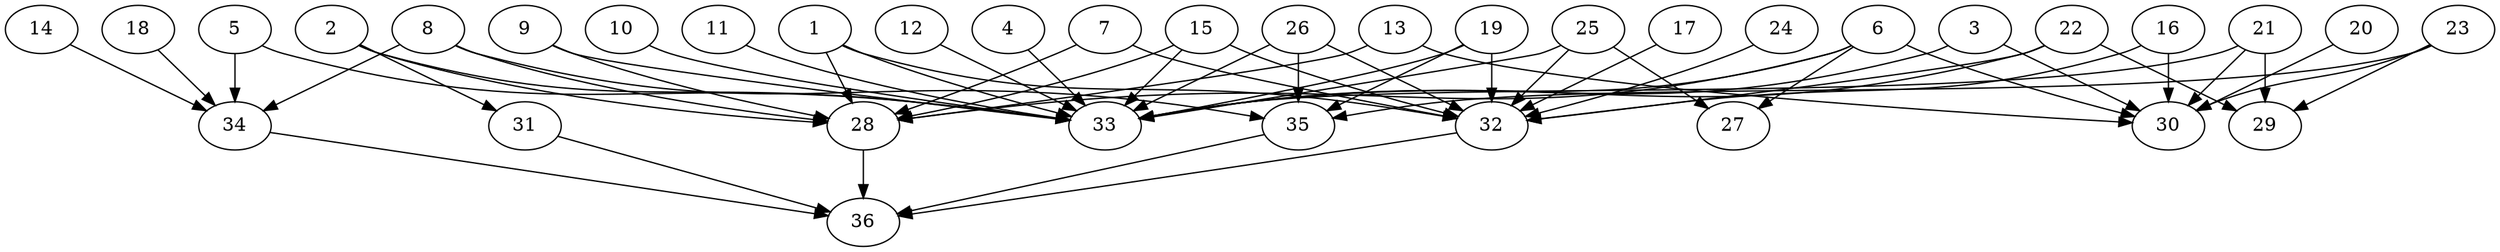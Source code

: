 // DAG (tier=3-complex, mode=data, n=36, ccr=0.542, fat=0.790, density=0.628, regular=0.247, jump=0.335, mindata=4194304, maxdata=33554432)
// DAG automatically generated by daggen at Sun Aug 24 16:33:35 2025
// /home/ermia/Project/Environments/daggen/bin/daggen --dot --ccr 0.542 --fat 0.790 --regular 0.247 --density 0.628 --jump 0.335 --mindata 4194304 --maxdata 33554432 -n 36 
digraph G {
  1 [size="14366203492408754176000", alpha="0.00", expect_size="7183101746204377088000"]
  1 -> 28 [size ="4727715450060800"]
  1 -> 32 [size ="4727715450060800"]
  1 -> 33 [size ="4727715450060800"]
  2 [size="511300740656569408", alpha="0.01", expect_size="255650370328284704"]
  2 -> 28 [size ="798423817125888"]
  2 -> 31 [size ="798423817125888"]
  2 -> 33 [size ="798423817125888"]
  3 [size="245774353461318560", alpha="0.17", expect_size="122887176730659280"]
  3 -> 30 [size ="4561912935219200"]
  3 -> 33 [size ="4561912935219200"]
  4 [size="27554291193393671307264", alpha="0.15", expect_size="13777145596696835653632"]
  4 -> 33 [size ="7298206534729728"]
  5 [size="255324585921413888", alpha="0.19", expect_size="127662292960706944"]
  5 -> 33 [size ="5327947229560832"]
  5 -> 34 [size ="5327947229560832"]
  6 [size="5350119333311807488000", alpha="0.13", expect_size="2675059666655903744000"]
  6 -> 27 [size ="2447178412851200"]
  6 -> 28 [size ="2447178412851200"]
  6 -> 30 [size ="2447178412851200"]
  6 -> 33 [size ="2447178412851200"]
  7 [size="10545182642469339136000", alpha="0.12", expect_size="5272591321234669568000"]
  7 -> 28 [size ="3847034293452800"]
  7 -> 32 [size ="3847034293452800"]
  8 [size="3305370801941514289152", alpha="0.01", expect_size="1652685400970757144576"]
  8 -> 28 [size ="1775157035139072"]
  8 -> 34 [size ="1775157035139072"]
  8 -> 35 [size ="1775157035139072"]
  9 [size="10970313265859920920576", alpha="0.16", expect_size="5485156632929960460288"]
  9 -> 28 [size ="3949747563921408"]
  9 -> 33 [size ="3949747563921408"]
  10 [size="62843071828701760", alpha="0.01", expect_size="31421535914350880"]
  10 -> 33 [size ="1818865172480000"]
  11 [size="56849693721754240", alpha="0.04", expect_size="28424846860877120"]
  11 -> 33 [size ="1311978593189888"]
  12 [size="21556540430362308608", alpha="0.13", expect_size="10778270215181154304"]
  12 -> 33 [size ="7849623997644800"]
  13 [size="65780276912500000", alpha="0.00", expect_size="32890138456250000"]
  13 -> 28 [size ="3355443200000000"]
  13 -> 30 [size ="3355443200000000"]
  14 [size="108061057000647216", alpha="0.03", expect_size="54030528500323608"]
  14 -> 34 [size ="3416112968499200"]
  15 [size="13701027042749136896", alpha="0.04", expect_size="6850513521374568448"]
  15 -> 28 [size ="6571971890380800"]
  15 -> 32 [size ="6571971890380800"]
  15 -> 33 [size ="6571971890380800"]
  16 [size="20968170959618059534336", alpha="0.08", expect_size="10484085479809029767168"]
  16 -> 30 [size ="6083175595900928"]
  16 -> 32 [size ="6083175595900928"]
  17 [size="5061487845634904064", alpha="0.20", expect_size="2530743922817452032"]
  17 -> 32 [size ="4017016549670912"]
  18 [size="76716336766179776", alpha="0.02", expect_size="38358168383089888"]
  18 -> 34 [size ="6026832461692928"]
  19 [size="14980849289003640832", alpha="0.13", expect_size="7490424644501820416"]
  19 -> 32 [size ="5078926636351488"]
  19 -> 33 [size ="5078926636351488"]
  19 -> 35 [size ="5078926636351488"]
  20 [size="19257934971866315751424", alpha="0.06", expect_size="9628967485933157875712"]
  20 -> 30 [size ="5747731393937408"]
  21 [size="117594844705259968", alpha="0.19", expect_size="58797422352629984"]
  21 -> 29 [size ="2006531176398848"]
  21 -> 30 [size ="2006531176398848"]
  21 -> 33 [size ="2006531176398848"]
  22 [size="4519222736011708416", alpha="0.03", expect_size="2259611368005854208"]
  22 -> 29 [size ="1513911849320448"]
  22 -> 32 [size ="1513911849320448"]
  22 -> 33 [size ="1513911849320448"]
  23 [size="10385514725208080384", alpha="0.08", expect_size="5192757362604040192"]
  23 -> 29 [size ="3699728457924608"]
  23 -> 30 [size ="3699728457924608"]
  23 -> 35 [size ="3699728457924608"]
  24 [size="1406662796108955123712", alpha="0.17", expect_size="703331398054477561856"]
  24 -> 32 [size ="1004345923469312"]
  25 [size="3509747228524158464", alpha="0.14", expect_size="1754873614262079232"]
  25 -> 27 [size ="7824496601858048"]
  25 -> 32 [size ="7824496601858048"]
  25 -> 33 [size ="7824496601858048"]
  26 [size="373526761209056985088", alpha="0.16", expect_size="186763380604528492544"]
  26 -> 32 [size ="414926464090112"]
  26 -> 33 [size ="414926464090112"]
  26 -> 35 [size ="414926464090112"]
  27 [size="72727115579807440", alpha="0.12", expect_size="36363557789903720"]
  28 [size="1576604729572069474304", alpha="0.13", expect_size="788302364786034737152"]
  28 -> 36 [size ="1083690343989248"]
  29 [size="94972503197904704", alpha="0.20", expect_size="47486251598952352"]
  30 [size="1201900267852045221888", alpha="0.16", expect_size="600950133926022610944"]
  31 [size="11073772617313720205312", alpha="0.17", expect_size="5536886308656860102656"]
  31 -> 36 [size ="3974541671923712"]
  32 [size="27265865944832668", alpha="0.01", expect_size="13632932972416334"]
  32 -> 36 [size ="429326575075328"]
  33 [size="88993715237945344000", alpha="0.02", expect_size="44496857618972672000"]
  34 [size="5195637571592027897856", alpha="0.05", expect_size="2597818785796013948928"]
  34 -> 36 [size ="2399841464352768"]
  35 [size="115077457693742752", alpha="0.17", expect_size="57538728846871376"]
  35 -> 36 [size ="3880520266022912"]
  36 [size="28106885976117300", alpha="0.16", expect_size="14053442988058650"]
}